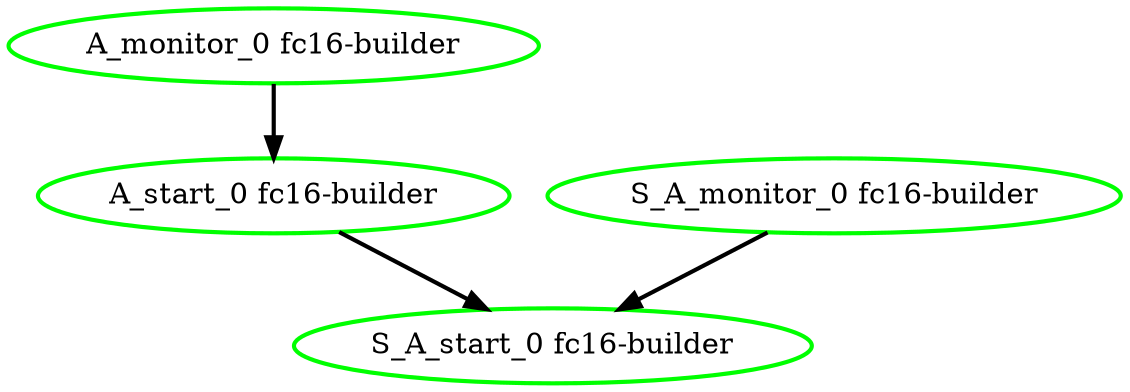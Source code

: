  digraph "g" {
"A_monitor_0 fc16-builder" -> "A_start_0 fc16-builder" [ style = bold]
"A_monitor_0 fc16-builder" [ style=bold color="green" fontcolor="black"]
"A_start_0 fc16-builder" -> "S_A_start_0 fc16-builder" [ style = bold]
"A_start_0 fc16-builder" [ style=bold color="green" fontcolor="black"]
"S_A_monitor_0 fc16-builder" -> "S_A_start_0 fc16-builder" [ style = bold]
"S_A_monitor_0 fc16-builder" [ style=bold color="green" fontcolor="black"]
"S_A_start_0 fc16-builder" [ style=bold color="green" fontcolor="black"]
}
